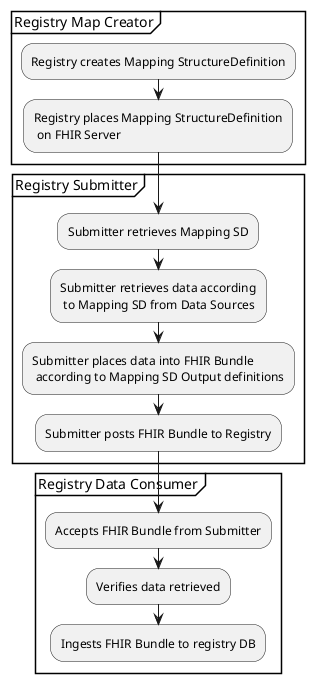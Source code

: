 @startuml
partition "Registry Map Creator" {
    :Registry creates Mapping StructureDefinition;
    :Registry places Mapping StructureDefinition
     on FHIR Server;
}
partition "Registry Submitter" {
    :Submitter retrieves Mapping SD;
    :Submitter retrieves data according
     to Mapping SD from Data Sources;
    :Submitter places data into FHIR Bundle
     according to Mapping SD Output definitions;
    :Submitter posts FHIR Bundle to Registry;
}
partition "Registry Data Consumer" {
    :Accepts FHIR Bundle from Submitter;
    :Verifies data retrieved;
    :Ingests FHIR Bundle to registry DB;
}
@enduml